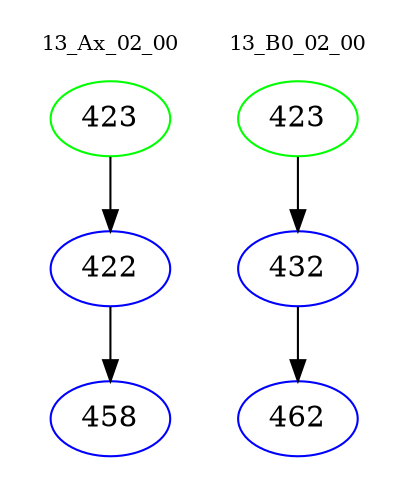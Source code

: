 digraph{
subgraph cluster_0 {
color = white
label = "13_Ax_02_00";
fontsize=10;
T0_423 [label="423", color="green"]
T0_423 -> T0_422 [color="black"]
T0_422 [label="422", color="blue"]
T0_422 -> T0_458 [color="black"]
T0_458 [label="458", color="blue"]
}
subgraph cluster_1 {
color = white
label = "13_B0_02_00";
fontsize=10;
T1_423 [label="423", color="green"]
T1_423 -> T1_432 [color="black"]
T1_432 [label="432", color="blue"]
T1_432 -> T1_462 [color="black"]
T1_462 [label="462", color="blue"]
}
}
